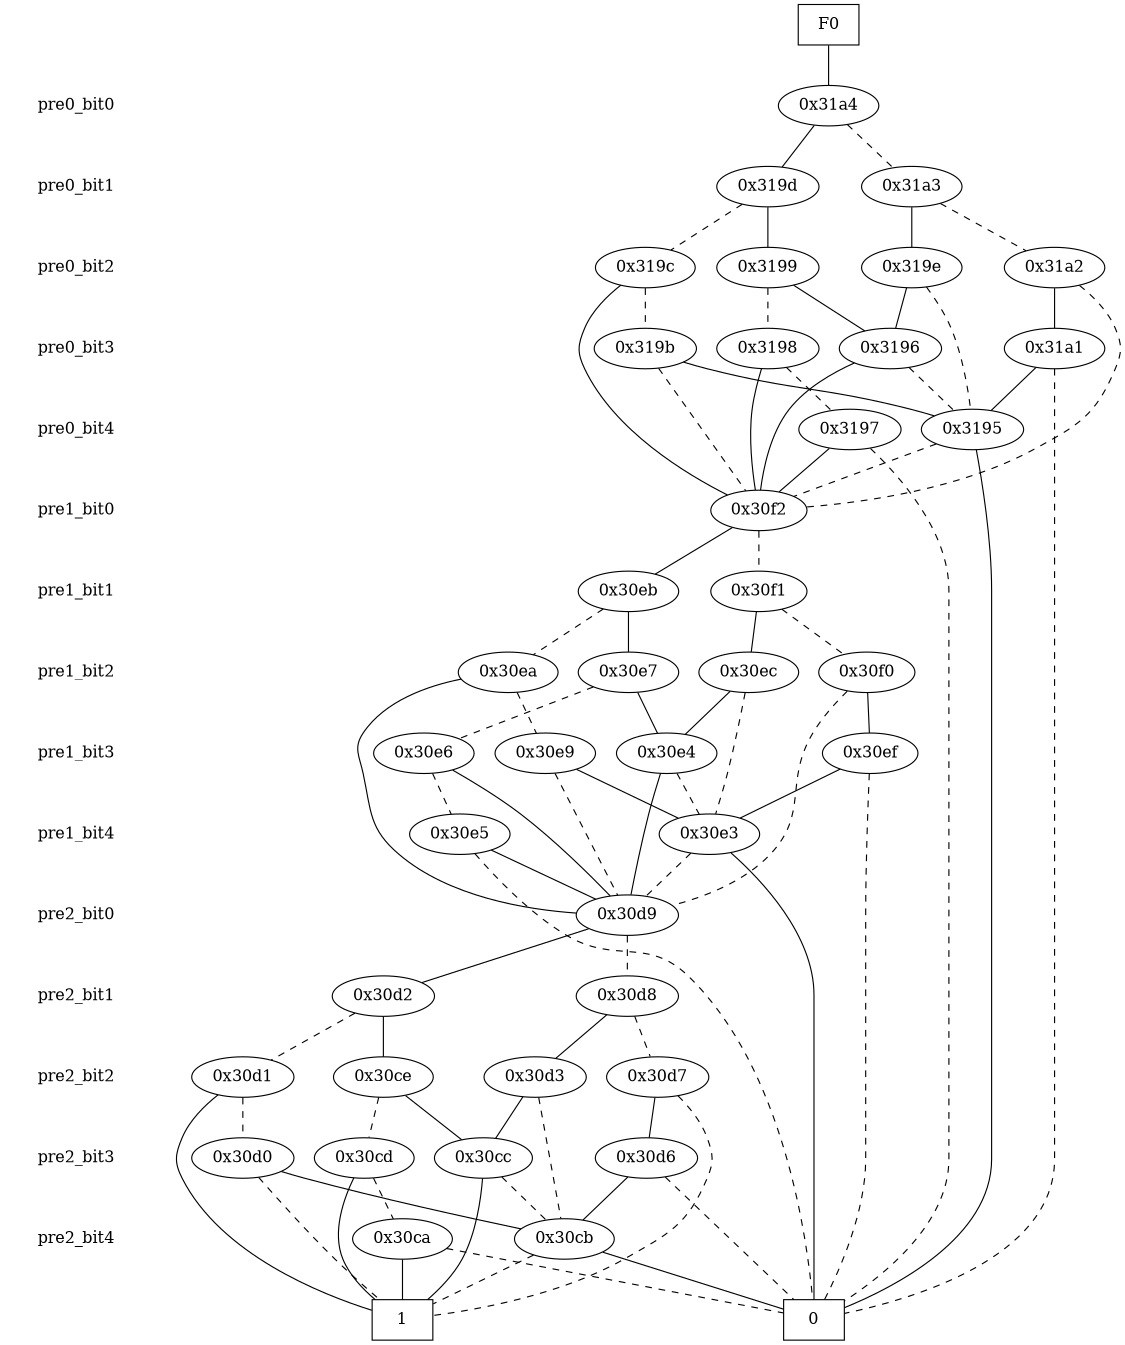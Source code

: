 digraph "DD" {
size = "7.5,10"
center = true;
edge [dir = none];
{ node [shape = plaintext];
  edge [style = invis];
  "CONST NODES" [style = invis];
" pre0_bit0 " -> " pre0_bit1 " -> " pre0_bit2 " -> " pre0_bit3 " -> " pre0_bit4 " -> " pre1_bit0 " -> " pre1_bit1 " -> " pre1_bit2 " -> " pre1_bit3 " -> " pre1_bit4 " -> " pre2_bit0 " -> " pre2_bit1 " -> " pre2_bit2 " -> " pre2_bit3 " -> " pre2_bit4 " -> "CONST NODES"; 
}
{ rank = same; node [shape = box]; edge [style = invis];
"F0"; }
{ rank = same; " pre0_bit0 ";
"0x31a4";
}
{ rank = same; " pre0_bit1 ";
"0x31a3";
"0x319d";
}
{ rank = same; " pre0_bit2 ";
"0x31a2";
"0x319c";
"0x319e";
"0x3199";
}
{ rank = same; " pre0_bit3 ";
"0x319b";
"0x3196";
"0x3198";
"0x31a1";
}
{ rank = same; " pre0_bit4 ";
"0x3197";
"0x3195";
}
{ rank = same; " pre1_bit0 ";
"0x30f2";
}
{ rank = same; " pre1_bit1 ";
"0x30f1";
"0x30eb";
}
{ rank = same; " pre1_bit2 ";
"0x30f0";
"0x30ea";
"0x30ec";
"0x30e7";
}
{ rank = same; " pre1_bit3 ";
"0x30e9";
"0x30e4";
"0x30e6";
"0x30ef";
}
{ rank = same; " pre1_bit4 ";
"0x30e3";
"0x30e5";
}
{ rank = same; " pre2_bit0 ";
"0x30d9";
}
{ rank = same; " pre2_bit1 ";
"0x30d2";
"0x30d8";
}
{ rank = same; " pre2_bit2 ";
"0x30d3";
"0x30d7";
"0x30ce";
"0x30d1";
}
{ rank = same; " pre2_bit3 ";
"0x30cd";
"0x30cc";
"0x30d0";
"0x30d6";
}
{ rank = same; " pre2_bit4 ";
"0x30ca";
"0x30cb";
}
{ rank = same; "CONST NODES";
{ node [shape = box]; "0x2cfa";
"0x2cf9";
}
}
"F0" -> "0x31a4" [style = solid];
"0x31a4" -> "0x319d";
"0x31a4" -> "0x31a3" [style = dashed];
"0x31a3" -> "0x319e";
"0x31a3" -> "0x31a2" [style = dashed];
"0x319d" -> "0x3199";
"0x319d" -> "0x319c" [style = dashed];
"0x31a2" -> "0x31a1";
"0x31a2" -> "0x30f2" [style = dashed];
"0x319c" -> "0x30f2";
"0x319c" -> "0x319b" [style = dashed];
"0x319e" -> "0x3196";
"0x319e" -> "0x3195" [style = dashed];
"0x3199" -> "0x3196";
"0x3199" -> "0x3198" [style = dashed];
"0x319b" -> "0x3195";
"0x319b" -> "0x30f2" [style = dashed];
"0x3196" -> "0x30f2";
"0x3196" -> "0x3195" [style = dashed];
"0x3198" -> "0x30f2";
"0x3198" -> "0x3197" [style = dashed];
"0x31a1" -> "0x3195";
"0x31a1" -> "0x2cfa" [style = dashed];
"0x3197" -> "0x30f2";
"0x3197" -> "0x2cfa" [style = dashed];
"0x3195" -> "0x2cfa";
"0x3195" -> "0x30f2" [style = dashed];
"0x30f2" -> "0x30eb";
"0x30f2" -> "0x30f1" [style = dashed];
"0x30f1" -> "0x30ec";
"0x30f1" -> "0x30f0" [style = dashed];
"0x30eb" -> "0x30e7";
"0x30eb" -> "0x30ea" [style = dashed];
"0x30f0" -> "0x30ef";
"0x30f0" -> "0x30d9" [style = dashed];
"0x30ea" -> "0x30d9";
"0x30ea" -> "0x30e9" [style = dashed];
"0x30ec" -> "0x30e4";
"0x30ec" -> "0x30e3" [style = dashed];
"0x30e7" -> "0x30e4";
"0x30e7" -> "0x30e6" [style = dashed];
"0x30e9" -> "0x30e3";
"0x30e9" -> "0x30d9" [style = dashed];
"0x30e4" -> "0x30d9";
"0x30e4" -> "0x30e3" [style = dashed];
"0x30e6" -> "0x30d9";
"0x30e6" -> "0x30e5" [style = dashed];
"0x30ef" -> "0x30e3";
"0x30ef" -> "0x2cfa" [style = dashed];
"0x30e3" -> "0x2cfa";
"0x30e3" -> "0x30d9" [style = dashed];
"0x30e5" -> "0x30d9";
"0x30e5" -> "0x2cfa" [style = dashed];
"0x30d9" -> "0x30d2";
"0x30d9" -> "0x30d8" [style = dashed];
"0x30d2" -> "0x30ce";
"0x30d2" -> "0x30d1" [style = dashed];
"0x30d8" -> "0x30d3";
"0x30d8" -> "0x30d7" [style = dashed];
"0x30d3" -> "0x30cc";
"0x30d3" -> "0x30cb" [style = dashed];
"0x30d7" -> "0x30d6";
"0x30d7" -> "0x2cf9" [style = dashed];
"0x30ce" -> "0x30cc";
"0x30ce" -> "0x30cd" [style = dashed];
"0x30d1" -> "0x2cf9";
"0x30d1" -> "0x30d0" [style = dashed];
"0x30cd" -> "0x2cf9";
"0x30cd" -> "0x30ca" [style = dashed];
"0x30cc" -> "0x2cf9";
"0x30cc" -> "0x30cb" [style = dashed];
"0x30d0" -> "0x30cb";
"0x30d0" -> "0x2cf9" [style = dashed];
"0x30d6" -> "0x30cb";
"0x30d6" -> "0x2cfa" [style = dashed];
"0x30ca" -> "0x2cf9";
"0x30ca" -> "0x2cfa" [style = dashed];
"0x30cb" -> "0x2cfa";
"0x30cb" -> "0x2cf9" [style = dashed];
"0x2cfa" [label = "0"];
"0x2cf9" [label = "1"];
}
